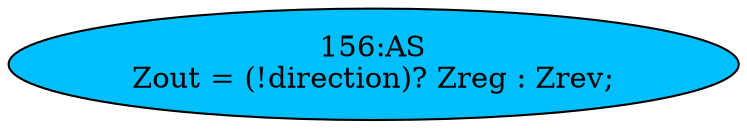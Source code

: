 strict digraph "" {
	node [label="\N"];
	"156:AS"	 [ast="<pyverilog.vparser.ast.Assign object at 0x7f030bfc24d0>",
		def_var="['Zout']",
		fillcolor=deepskyblue,
		label="156:AS
Zout = (!direction)? Zreg : Zrev;",
		statements="[]",
		style=filled,
		typ=Assign,
		use_var="['direction', 'Zreg', 'Zrev']"];
}
